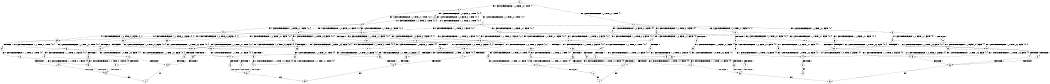 digraph BCG {
size = "7, 10.5";
center = TRUE;
node [shape = circle];
0 [peripheries = 2];
0 -> 1 [label = "EX !0 !ATOMIC_EXCH_BRANCH (1, +1, TRUE, +0, 1, TRUE) !{}"];
0 -> 2 [label = "EX !1 !ATOMIC_EXCH_BRANCH (1, +0, FALSE, +0, 1, TRUE) !{}"];
1 -> 3 [label = "EX !0 !ATOMIC_EXCH_BRANCH (1, +1, TRUE, +0, 1, FALSE) !{0}"];
1 -> 4 [label = "EX !1 !ATOMIC_EXCH_BRANCH (1, +0, FALSE, +0, 1, FALSE) !{0}"];
1 -> 5 [label = "EX !0 !ATOMIC_EXCH_BRANCH (1, +1, TRUE, +0, 1, FALSE) !{0}"];
2 -> 6 [label = "EX !1 !ATOMIC_EXCH_BRANCH (1, +0, FALSE, +0, 1, TRUE) !{0, 1}"];
2 -> 7 [label = "EX !0 !ATOMIC_EXCH_BRANCH (1, +1, TRUE, +0, 1, TRUE) !{0, 1}"];
2 -> 8 [label = "EX !0 !ATOMIC_EXCH_BRANCH (1, +1, TRUE, +0, 1, TRUE) !{0, 1}"];
3 -> 9 [label = "EX !1 !ATOMIC_EXCH_BRANCH (1, +0, FALSE, +0, 1, FALSE) !{0}"];
3 -> 10 [label = "TERMINATE !0"];
4 -> 11 [label = "EX !0 !ATOMIC_EXCH_BRANCH (1, +1, TRUE, +0, 1, FALSE) !{0, 1}"];
4 -> 12 [label = "EX !1 !ATOMIC_EXCH_BRANCH (1, +0, TRUE, +0, 3, FALSE) !{0, 1}"];
4 -> 13 [label = "EX !0 !ATOMIC_EXCH_BRANCH (1, +1, TRUE, +0, 1, FALSE) !{0, 1}"];
5 -> 14 [label = "EX !1 !ATOMIC_EXCH_BRANCH (1, +0, FALSE, +0, 1, FALSE) !{0}"];
5 -> 15 [label = "TERMINATE !0"];
6 -> 6 [label = "EX !1 !ATOMIC_EXCH_BRANCH (1, +0, FALSE, +0, 1, TRUE) !{0, 1}"];
6 -> 7 [label = "EX !0 !ATOMIC_EXCH_BRANCH (1, +1, TRUE, +0, 1, TRUE) !{0, 1}"];
6 -> 8 [label = "EX !0 !ATOMIC_EXCH_BRANCH (1, +1, TRUE, +0, 1, TRUE) !{0, 1}"];
7 -> 16 [label = "EX !0 !ATOMIC_EXCH_BRANCH (1, +1, TRUE, +0, 1, FALSE) !{0, 1}"];
7 -> 17 [label = "EX !1 !ATOMIC_EXCH_BRANCH (1, +0, FALSE, +0, 1, FALSE) !{0, 1}"];
7 -> 18 [label = "EX !0 !ATOMIC_EXCH_BRANCH (1, +1, TRUE, +0, 1, FALSE) !{0, 1}"];
8 -> 19 [label = "EX !1 !ATOMIC_EXCH_BRANCH (1, +0, FALSE, +0, 1, FALSE) !{0, 1}"];
8 -> 18 [label = "EX !0 !ATOMIC_EXCH_BRANCH (1, +1, TRUE, +0, 1, FALSE) !{0, 1}"];
8 -> 20 [label = "EX !1 !ATOMIC_EXCH_BRANCH (1, +0, FALSE, +0, 1, FALSE) !{0, 1}"];
9 -> 21 [label = "EX !1 !ATOMIC_EXCH_BRANCH (1, +0, TRUE, +0, 3, FALSE) !{0, 1}"];
9 -> 22 [label = "TERMINATE !0"];
10 -> 23 [label = "EX !1 !ATOMIC_EXCH_BRANCH (1, +0, FALSE, +0, 1, FALSE) !{}"];
11 -> 21 [label = "EX !1 !ATOMIC_EXCH_BRANCH (1, +0, TRUE, +0, 3, FALSE) !{0, 1}"];
11 -> 22 [label = "TERMINATE !0"];
12 -> 24 [label = "EX !0 !ATOMIC_EXCH_BRANCH (1, +1, TRUE, +0, 1, TRUE) !{0, 1}"];
12 -> 25 [label = "TERMINATE !1"];
12 -> 26 [label = "EX !0 !ATOMIC_EXCH_BRANCH (1, +1, TRUE, +0, 1, TRUE) !{0, 1}"];
13 -> 27 [label = "EX !1 !ATOMIC_EXCH_BRANCH (1, +0, TRUE, +0, 3, FALSE) !{0, 1}"];
13 -> 28 [label = "EX !1 !ATOMIC_EXCH_BRANCH (1, +0, TRUE, +0, 3, FALSE) !{0, 1}"];
13 -> 29 [label = "TERMINATE !0"];
14 -> 30 [label = "EX !1 !ATOMIC_EXCH_BRANCH (1, +0, TRUE, +0, 3, FALSE) !{0, 1}"];
14 -> 31 [label = "TERMINATE !0"];
15 -> 32 [label = "EX !1 !ATOMIC_EXCH_BRANCH (1, +0, FALSE, +0, 1, FALSE) !{}"];
16 -> 33 [label = "EX !1 !ATOMIC_EXCH_BRANCH (1, +0, FALSE, +0, 1, FALSE) !{0, 1}"];
16 -> 34 [label = "TERMINATE !0"];
17 -> 11 [label = "EX !0 !ATOMIC_EXCH_BRANCH (1, +1, TRUE, +0, 1, FALSE) !{0, 1}"];
17 -> 12 [label = "EX !1 !ATOMIC_EXCH_BRANCH (1, +0, TRUE, +0, 3, FALSE) !{0, 1}"];
17 -> 13 [label = "EX !0 !ATOMIC_EXCH_BRANCH (1, +1, TRUE, +0, 1, FALSE) !{0, 1}"];
18 -> 35 [label = "EX !1 !ATOMIC_EXCH_BRANCH (1, +0, FALSE, +0, 1, FALSE) !{0, 1}"];
18 -> 36 [label = "EX !1 !ATOMIC_EXCH_BRANCH (1, +0, FALSE, +0, 1, FALSE) !{0, 1}"];
18 -> 37 [label = "TERMINATE !0"];
19 -> 38 [label = "EX !0 !ATOMIC_EXCH_BRANCH (1, +1, TRUE, +0, 1, FALSE) !{0, 1}"];
19 -> 39 [label = "EX !1 !ATOMIC_EXCH_BRANCH (1, +0, TRUE, +0, 3, FALSE) !{0, 1}"];
19 -> 13 [label = "EX !0 !ATOMIC_EXCH_BRANCH (1, +1, TRUE, +0, 1, FALSE) !{0, 1}"];
20 -> 39 [label = "EX !1 !ATOMIC_EXCH_BRANCH (1, +0, TRUE, +0, 3, FALSE) !{0, 1}"];
20 -> 13 [label = "EX !0 !ATOMIC_EXCH_BRANCH (1, +1, TRUE, +0, 1, FALSE) !{0, 1}"];
20 -> 40 [label = "EX !1 !ATOMIC_EXCH_BRANCH (1, +0, TRUE, +0, 3, FALSE) !{0, 1}"];
21 -> 41 [label = "TERMINATE !0"];
21 -> 42 [label = "TERMINATE !1"];
22 -> 43 [label = "EX !1 !ATOMIC_EXCH_BRANCH (1, +0, TRUE, +0, 3, FALSE) !{1}"];
22 -> 44 [label = "EX !1 !ATOMIC_EXCH_BRANCH (1, +0, TRUE, +0, 3, FALSE) !{1}"];
23 -> 43 [label = "EX !1 !ATOMIC_EXCH_BRANCH (1, +0, TRUE, +0, 3, FALSE) !{1}"];
23 -> 44 [label = "EX !1 !ATOMIC_EXCH_BRANCH (1, +0, TRUE, +0, 3, FALSE) !{1}"];
24 -> 45 [label = "EX !0 !ATOMIC_EXCH_BRANCH (1, +1, TRUE, +0, 1, FALSE) !{0, 1}"];
24 -> 46 [label = "TERMINATE !1"];
24 -> 47 [label = "EX !0 !ATOMIC_EXCH_BRANCH (1, +1, TRUE, +0, 1, FALSE) !{0, 1}"];
25 -> 48 [label = "EX !0 !ATOMIC_EXCH_BRANCH (1, +1, TRUE, +0, 1, TRUE) !{0}"];
25 -> 49 [label = "EX !0 !ATOMIC_EXCH_BRANCH (1, +1, TRUE, +0, 1, TRUE) !{0}"];
26 -> 47 [label = "EX !0 !ATOMIC_EXCH_BRANCH (1, +1, TRUE, +0, 1, FALSE) !{0, 1}"];
26 -> 50 [label = "TERMINATE !1"];
27 -> 51 [label = "TERMINATE !0"];
27 -> 52 [label = "TERMINATE !1"];
28 -> 53 [label = "TERMINATE !0"];
28 -> 54 [label = "TERMINATE !1"];
29 -> 55 [label = "EX !1 !ATOMIC_EXCH_BRANCH (1, +0, TRUE, +0, 3, FALSE) !{1}"];
30 -> 56 [label = "TERMINATE !0"];
30 -> 57 [label = "TERMINATE !1"];
31 -> 58 [label = "EX !1 !ATOMIC_EXCH_BRANCH (1, +0, TRUE, +0, 3, FALSE) !{1}"];
32 -> 58 [label = "EX !1 !ATOMIC_EXCH_BRANCH (1, +0, TRUE, +0, 3, FALSE) !{1}"];
33 -> 21 [label = "EX !1 !ATOMIC_EXCH_BRANCH (1, +0, TRUE, +0, 3, FALSE) !{0, 1}"];
33 -> 22 [label = "TERMINATE !0"];
34 -> 59 [label = "EX !1 !ATOMIC_EXCH_BRANCH (1, +0, FALSE, +0, 1, FALSE) !{1}"];
34 -> 60 [label = "EX !1 !ATOMIC_EXCH_BRANCH (1, +0, FALSE, +0, 1, FALSE) !{1}"];
35 -> 27 [label = "EX !1 !ATOMIC_EXCH_BRANCH (1, +0, TRUE, +0, 3, FALSE) !{0, 1}"];
35 -> 61 [label = "TERMINATE !0"];
36 -> 27 [label = "EX !1 !ATOMIC_EXCH_BRANCH (1, +0, TRUE, +0, 3, FALSE) !{0, 1}"];
36 -> 28 [label = "EX !1 !ATOMIC_EXCH_BRANCH (1, +0, TRUE, +0, 3, FALSE) !{0, 1}"];
36 -> 29 [label = "TERMINATE !0"];
37 -> 62 [label = "EX !1 !ATOMIC_EXCH_BRANCH (1, +0, FALSE, +0, 1, FALSE) !{1}"];
38 -> 27 [label = "EX !1 !ATOMIC_EXCH_BRANCH (1, +0, TRUE, +0, 3, FALSE) !{0, 1}"];
38 -> 61 [label = "TERMINATE !0"];
39 -> 63 [label = "EX !0 !ATOMIC_EXCH_BRANCH (1, +1, TRUE, +0, 1, TRUE) !{0, 1}"];
39 -> 64 [label = "TERMINATE !1"];
39 -> 26 [label = "EX !0 !ATOMIC_EXCH_BRANCH (1, +1, TRUE, +0, 1, TRUE) !{0, 1}"];
40 -> 26 [label = "EX !0 !ATOMIC_EXCH_BRANCH (1, +1, TRUE, +0, 1, TRUE) !{0, 1}"];
40 -> 65 [label = "TERMINATE !1"];
41 -> 66 [label = "TERMINATE !1"];
42 -> 66 [label = "TERMINATE !0"];
43 -> 66 [label = "TERMINATE !1"];
44 -> 67 [label = "TERMINATE !1"];
45 -> 68 [label = "TERMINATE !0"];
45 -> 69 [label = "TERMINATE !1"];
46 -> 70 [label = "EX !0 !ATOMIC_EXCH_BRANCH (1, +1, TRUE, +0, 1, FALSE) !{0}"];
46 -> 71 [label = "EX !0 !ATOMIC_EXCH_BRANCH (1, +1, TRUE, +0, 1, FALSE) !{0}"];
47 -> 72 [label = "TERMINATE !0"];
47 -> 73 [label = "TERMINATE !1"];
48 -> 70 [label = "EX !0 !ATOMIC_EXCH_BRANCH (1, +1, TRUE, +0, 1, FALSE) !{0}"];
48 -> 71 [label = "EX !0 !ATOMIC_EXCH_BRANCH (1, +1, TRUE, +0, 1, FALSE) !{0}"];
49 -> 71 [label = "EX !0 !ATOMIC_EXCH_BRANCH (1, +1, TRUE, +0, 1, FALSE) !{0}"];
50 -> 74 [label = "EX !0 !ATOMIC_EXCH_BRANCH (1, +1, TRUE, +0, 1, FALSE) !{0}"];
51 -> 75 [label = "TERMINATE !1"];
52 -> 75 [label = "TERMINATE !0"];
53 -> 76 [label = "TERMINATE !1"];
54 -> 76 [label = "TERMINATE !0"];
55 -> 76 [label = "TERMINATE !1"];
56 -> 77 [label = "TERMINATE !1"];
57 -> 77 [label = "TERMINATE !0"];
58 -> 77 [label = "TERMINATE !1"];
59 -> 43 [label = "EX !1 !ATOMIC_EXCH_BRANCH (1, +0, TRUE, +0, 3, FALSE) !{1}"];
59 -> 44 [label = "EX !1 !ATOMIC_EXCH_BRANCH (1, +0, TRUE, +0, 3, FALSE) !{1}"];
60 -> 44 [label = "EX !1 !ATOMIC_EXCH_BRANCH (1, +0, TRUE, +0, 3, FALSE) !{1}"];
61 -> 78 [label = "EX !1 !ATOMIC_EXCH_BRANCH (1, +0, TRUE, +0, 3, FALSE) !{1}"];
62 -> 55 [label = "EX !1 !ATOMIC_EXCH_BRANCH (1, +0, TRUE, +0, 3, FALSE) !{1}"];
63 -> 79 [label = "EX !0 !ATOMIC_EXCH_BRANCH (1, +1, TRUE, +0, 1, FALSE) !{0, 1}"];
63 -> 80 [label = "TERMINATE !1"];
63 -> 47 [label = "EX !0 !ATOMIC_EXCH_BRANCH (1, +1, TRUE, +0, 1, FALSE) !{0, 1}"];
64 -> 81 [label = "EX !0 !ATOMIC_EXCH_BRANCH (1, +1, TRUE, +0, 1, TRUE) !{0}"];
65 -> 82 [label = "EX !0 !ATOMIC_EXCH_BRANCH (1, +1, TRUE, +0, 1, TRUE) !{0}"];
66 -> 83 [label = "exit"];
67 -> 84 [label = "exit"];
68 -> 85 [label = "TERMINATE !1"];
69 -> 85 [label = "TERMINATE !0"];
70 -> 85 [label = "TERMINATE !0"];
71 -> 86 [label = "TERMINATE !0"];
72 -> 87 [label = "TERMINATE !1"];
73 -> 87 [label = "TERMINATE !0"];
74 -> 87 [label = "TERMINATE !0"];
75 -> 88 [label = "exit"];
76 -> 89 [label = "exit"];
77 -> 90 [label = "exit"];
78 -> 75 [label = "TERMINATE !1"];
79 -> 91 [label = "TERMINATE !0"];
79 -> 92 [label = "TERMINATE !1"];
80 -> 93 [label = "EX !0 !ATOMIC_EXCH_BRANCH (1, +1, TRUE, +0, 1, FALSE) !{0}"];
81 -> 93 [label = "EX !0 !ATOMIC_EXCH_BRANCH (1, +1, TRUE, +0, 1, FALSE) !{0}"];
82 -> 74 [label = "EX !0 !ATOMIC_EXCH_BRANCH (1, +1, TRUE, +0, 1, FALSE) !{0}"];
85 -> 83 [label = "exit"];
86 -> 90 [label = "exit"];
87 -> 89 [label = "exit"];
91 -> 94 [label = "TERMINATE !1"];
92 -> 94 [label = "TERMINATE !0"];
93 -> 94 [label = "TERMINATE !0"];
94 -> 88 [label = "exit"];
}
